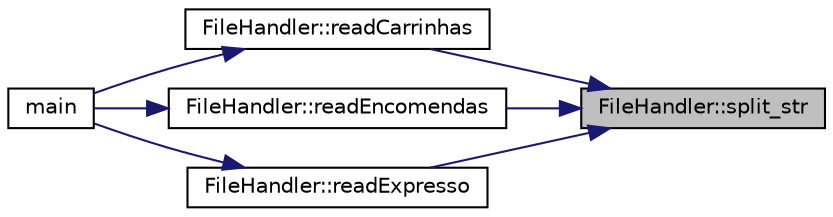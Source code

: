 digraph "FileHandler::split_str"
{
 // LATEX_PDF_SIZE
  edge [fontname="Helvetica",fontsize="10",labelfontname="Helvetica",labelfontsize="10"];
  node [fontname="Helvetica",fontsize="10",shape=record];
  rankdir="RL";
  Node1 [label="FileHandler::split_str",height=0.2,width=0.4,color="black", fillcolor="grey75", style="filled", fontcolor="black",tooltip=" "];
  Node1 -> Node2 [dir="back",color="midnightblue",fontsize="10",style="solid",fontname="Helvetica"];
  Node2 [label="FileHandler::readCarrinhas",height=0.2,width=0.4,color="black", fillcolor="white", style="filled",URL="$class_file_handler.html#a7a3655692f0b68edb3b60083b5c59a60",tooltip="Lê os dados do ficheiro carrinhas.txt, para criar o dataset."];
  Node2 -> Node3 [dir="back",color="midnightblue",fontsize="10",style="solid",fontname="Helvetica"];
  Node3 [label="main",height=0.2,width=0.4,color="black", fillcolor="white", style="filled",URL="$main_8cpp.html#ae66f6b31b5ad750f1fe042a706a4e3d4",tooltip=" "];
  Node1 -> Node4 [dir="back",color="midnightblue",fontsize="10",style="solid",fontname="Helvetica"];
  Node4 [label="FileHandler::readEncomendas",height=0.2,width=0.4,color="black", fillcolor="white", style="filled",URL="$class_file_handler.html#a162a62691abeb440baf7efbf0543b8b9",tooltip="Lê os dados do ficheiro encomendas.txt, para criar o dataset e objetos do tipo Encomenda."];
  Node4 -> Node3 [dir="back",color="midnightblue",fontsize="10",style="solid",fontname="Helvetica"];
  Node1 -> Node5 [dir="back",color="midnightblue",fontsize="10",style="solid",fontname="Helvetica"];
  Node5 [label="FileHandler::readExpresso",height=0.2,width=0.4,color="black", fillcolor="white", style="filled",URL="$class_file_handler.html#af2688b84e647cbd667c9e77807aa42a6",tooltip="Lê os dados do ficheiro carrinhas.txt, para criar o dataset e objetos do tipo Expresso."];
  Node5 -> Node3 [dir="back",color="midnightblue",fontsize="10",style="solid",fontname="Helvetica"];
}
